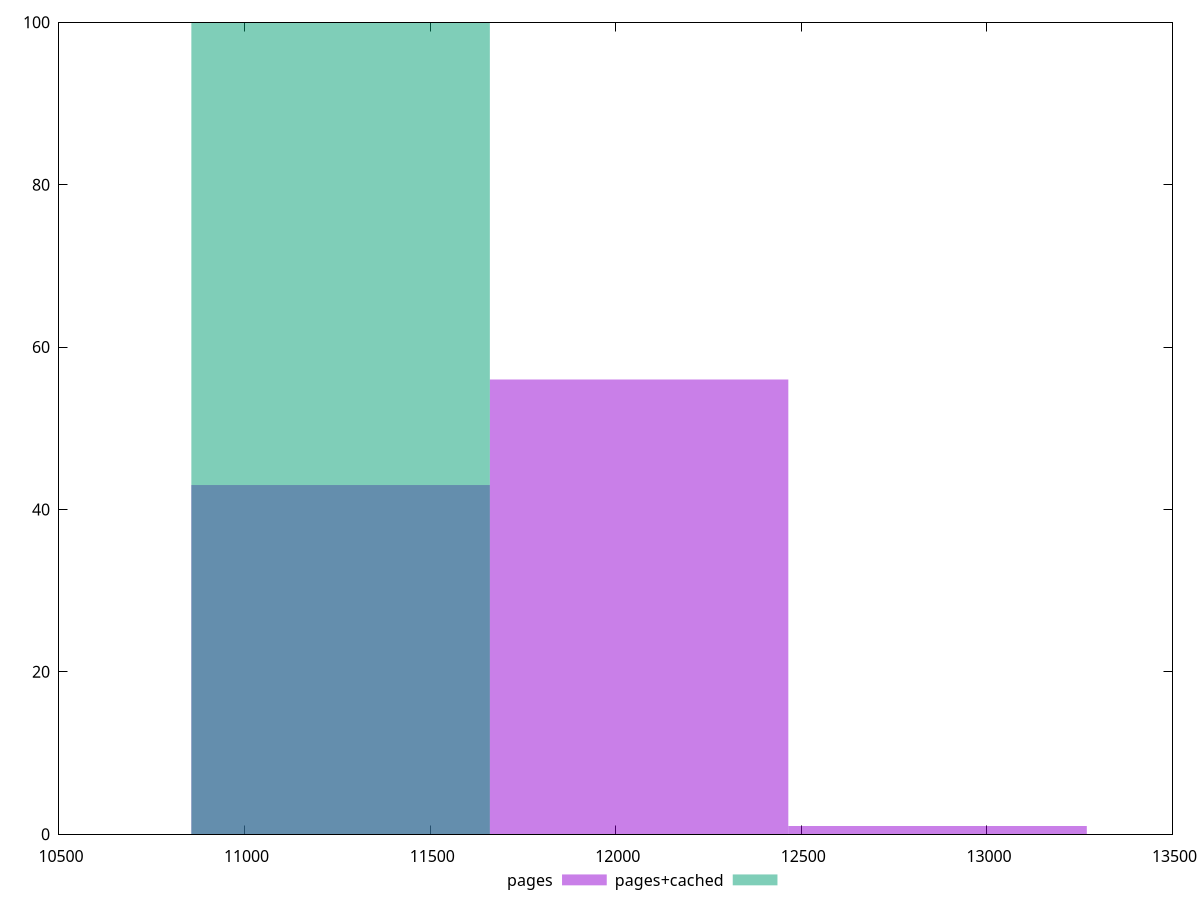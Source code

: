 reset
set terminal svg size 640, 500 enhanced background rgb 'white'
set output "report_00007_2020-12-11T15:55:29.892Z/interactive/comparison/histogram/1_vs_2.svg"

$pages <<EOF
12867.06398300576 1
12062.8724840679 56
11258.68098513004 43
EOF

$pagesCached <<EOF
11258.68098513004 100
EOF

set key outside below
set boxwidth 804.19149893786
set yrange [0:100]
set style fill transparent solid 0.5 noborder

plot \
  $pages title "pages" with boxes, \
  $pagesCached title "pages+cached" with boxes, \


reset